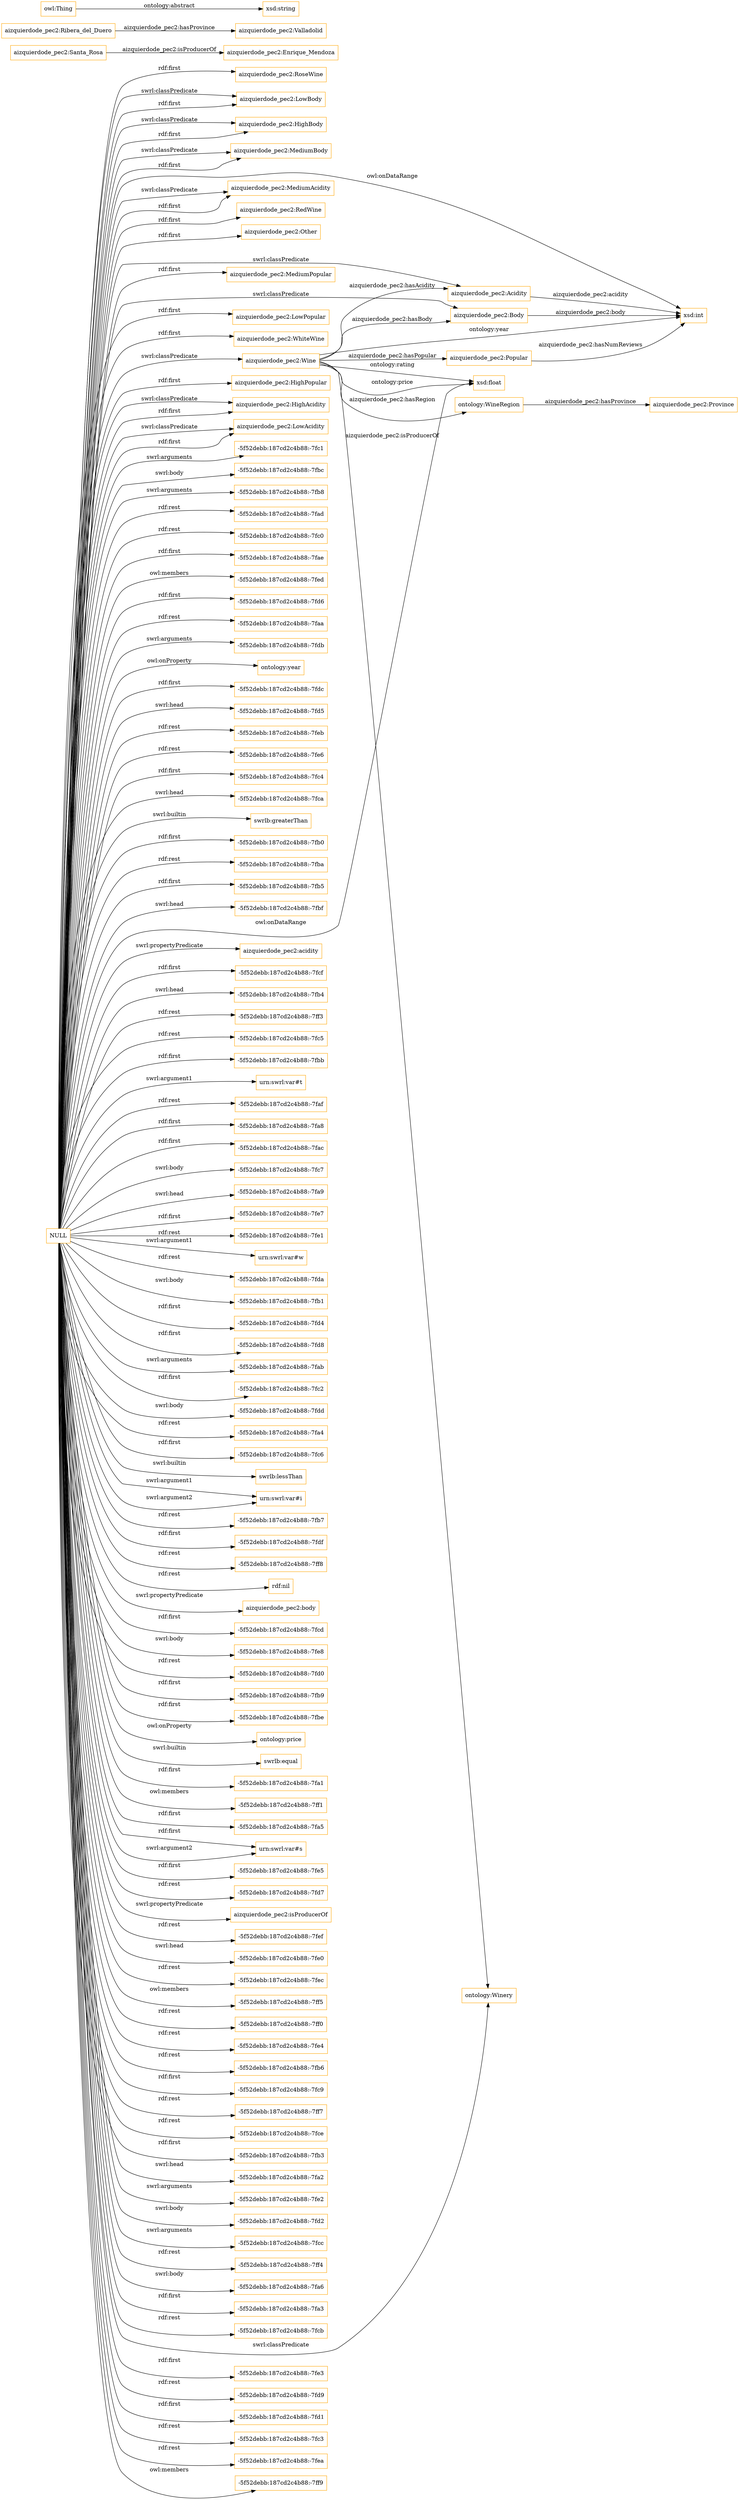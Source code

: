 digraph ar2dtool_diagram { 
rankdir=LR;
size="1501"
node [shape = rectangle, color="orange"]; "aizquierdode_pec2:RoseWine" "aizquierdode_pec2:LowBody" "aizquierdode_pec2:HighBody" "aizquierdode_pec2:MediumBody" "aizquierdode_pec2:Acidity" "aizquierdode_pec2:MediumAcidity" "aizquierdode_pec2:RedWine" "aizquierdode_pec2:Other" "aizquierdode_pec2:Wine" "aizquierdode_pec2:MediumPopular" "aizquierdode_pec2:Province" "ontology:Winery" "aizquierdode_pec2:LowPopular" "aizquierdode_pec2:WhiteWine" "aizquierdode_pec2:Body" "aizquierdode_pec2:Popular" "aizquierdode_pec2:HighPopular" "aizquierdode_pec2:HighAcidity" "ontology:WineRegion" "aizquierdode_pec2:LowAcidity" ; /*classes style*/
	"aizquierdode_pec2:Santa_Rosa" -> "aizquierdode_pec2:Enrique_Mendoza" [ label = "aizquierdode_pec2:isProducerOf" ];
	"NULL" -> "aizquierdode_pec2:HighBody" [ label = "swrl:classPredicate" ];
	"NULL" -> "-5f52debb:187cd2c4b88:-7fc1" [ label = "swrl:arguments" ];
	"NULL" -> "-5f52debb:187cd2c4b88:-7fbc" [ label = "swrl:body" ];
	"NULL" -> "aizquierdode_pec2:Body" [ label = "swrl:classPredicate" ];
	"NULL" -> "-5f52debb:187cd2c4b88:-7fb8" [ label = "swrl:arguments" ];
	"NULL" -> "-5f52debb:187cd2c4b88:-7fad" [ label = "rdf:rest" ];
	"NULL" -> "-5f52debb:187cd2c4b88:-7fc0" [ label = "rdf:rest" ];
	"NULL" -> "-5f52debb:187cd2c4b88:-7fae" [ label = "rdf:first" ];
	"NULL" -> "-5f52debb:187cd2c4b88:-7fed" [ label = "owl:members" ];
	"NULL" -> "-5f52debb:187cd2c4b88:-7fd6" [ label = "rdf:first" ];
	"NULL" -> "-5f52debb:187cd2c4b88:-7faa" [ label = "rdf:rest" ];
	"NULL" -> "-5f52debb:187cd2c4b88:-7fdb" [ label = "swrl:arguments" ];
	"NULL" -> "ontology:year" [ label = "owl:onProperty" ];
	"NULL" -> "-5f52debb:187cd2c4b88:-7fdc" [ label = "rdf:first" ];
	"NULL" -> "-5f52debb:187cd2c4b88:-7fd5" [ label = "swrl:head" ];
	"NULL" -> "-5f52debb:187cd2c4b88:-7feb" [ label = "rdf:rest" ];
	"NULL" -> "-5f52debb:187cd2c4b88:-7fe6" [ label = "rdf:rest" ];
	"NULL" -> "-5f52debb:187cd2c4b88:-7fc4" [ label = "rdf:first" ];
	"NULL" -> "-5f52debb:187cd2c4b88:-7fca" [ label = "swrl:head" ];
	"NULL" -> "aizquierdode_pec2:Wine" [ label = "swrl:classPredicate" ];
	"NULL" -> "swrlb:greaterThan" [ label = "swrl:builtin" ];
	"NULL" -> "aizquierdode_pec2:LowBody" [ label = "swrl:classPredicate" ];
	"NULL" -> "-5f52debb:187cd2c4b88:-7fb0" [ label = "rdf:first" ];
	"NULL" -> "-5f52debb:187cd2c4b88:-7fba" [ label = "rdf:rest" ];
	"NULL" -> "-5f52debb:187cd2c4b88:-7fb5" [ label = "rdf:first" ];
	"NULL" -> "aizquierdode_pec2:HighPopular" [ label = "rdf:first" ];
	"NULL" -> "aizquierdode_pec2:LowPopular" [ label = "rdf:first" ];
	"NULL" -> "-5f52debb:187cd2c4b88:-7fbf" [ label = "swrl:head" ];
	"NULL" -> "xsd:float" [ label = "owl:onDataRange" ];
	"NULL" -> "aizquierdode_pec2:acidity" [ label = "swrl:propertyPredicate" ];
	"NULL" -> "-5f52debb:187cd2c4b88:-7fcf" [ label = "rdf:first" ];
	"NULL" -> "aizquierdode_pec2:LowAcidity" [ label = "rdf:first" ];
	"NULL" -> "aizquierdode_pec2:WhiteWine" [ label = "rdf:first" ];
	"NULL" -> "-5f52debb:187cd2c4b88:-7fb4" [ label = "swrl:head" ];
	"NULL" -> "-5f52debb:187cd2c4b88:-7ff3" [ label = "rdf:rest" ];
	"NULL" -> "-5f52debb:187cd2c4b88:-7fc5" [ label = "rdf:rest" ];
	"NULL" -> "-5f52debb:187cd2c4b88:-7fbb" [ label = "rdf:first" ];
	"NULL" -> "urn:swrl:var#t" [ label = "swrl:argument1" ];
	"NULL" -> "-5f52debb:187cd2c4b88:-7faf" [ label = "rdf:rest" ];
	"NULL" -> "-5f52debb:187cd2c4b88:-7fa8" [ label = "rdf:first" ];
	"NULL" -> "-5f52debb:187cd2c4b88:-7fac" [ label = "rdf:first" ];
	"NULL" -> "-5f52debb:187cd2c4b88:-7fc7" [ label = "swrl:body" ];
	"NULL" -> "-5f52debb:187cd2c4b88:-7fa9" [ label = "swrl:head" ];
	"NULL" -> "-5f52debb:187cd2c4b88:-7fe7" [ label = "rdf:first" ];
	"NULL" -> "-5f52debb:187cd2c4b88:-7fe1" [ label = "rdf:rest" ];
	"NULL" -> "urn:swrl:var#w" [ label = "swrl:argument1" ];
	"NULL" -> "-5f52debb:187cd2c4b88:-7fda" [ label = "rdf:rest" ];
	"NULL" -> "ontology:Winery" [ label = "swrl:classPredicate" ];
	"NULL" -> "-5f52debb:187cd2c4b88:-7fb1" [ label = "swrl:body" ];
	"NULL" -> "aizquierdode_pec2:MediumAcidity" [ label = "swrl:classPredicate" ];
	"NULL" -> "-5f52debb:187cd2c4b88:-7fd4" [ label = "rdf:first" ];
	"NULL" -> "-5f52debb:187cd2c4b88:-7fd8" [ label = "rdf:first" ];
	"NULL" -> "-5f52debb:187cd2c4b88:-7fab" [ label = "swrl:arguments" ];
	"NULL" -> "aizquierdode_pec2:RoseWine" [ label = "rdf:first" ];
	"NULL" -> "-5f52debb:187cd2c4b88:-7fc2" [ label = "rdf:first" ];
	"NULL" -> "-5f52debb:187cd2c4b88:-7fdd" [ label = "swrl:body" ];
	"NULL" -> "-5f52debb:187cd2c4b88:-7fa4" [ label = "rdf:rest" ];
	"NULL" -> "-5f52debb:187cd2c4b88:-7fc6" [ label = "rdf:first" ];
	"NULL" -> "swrlb:lessThan" [ label = "swrl:builtin" ];
	"NULL" -> "urn:swrl:var#i" [ label = "swrl:argument1" ];
	"NULL" -> "-5f52debb:187cd2c4b88:-7fb7" [ label = "rdf:rest" ];
	"NULL" -> "-5f52debb:187cd2c4b88:-7fdf" [ label = "rdf:first" ];
	"NULL" -> "-5f52debb:187cd2c4b88:-7ff8" [ label = "rdf:rest" ];
	"NULL" -> "aizquierdode_pec2:RedWine" [ label = "rdf:first" ];
	"NULL" -> "rdf:nil" [ label = "rdf:rest" ];
	"NULL" -> "aizquierdode_pec2:body" [ label = "swrl:propertyPredicate" ];
	"NULL" -> "-5f52debb:187cd2c4b88:-7fcd" [ label = "rdf:first" ];
	"NULL" -> "-5f52debb:187cd2c4b88:-7fe8" [ label = "swrl:body" ];
	"NULL" -> "aizquierdode_pec2:HighAcidity" [ label = "rdf:first" ];
	"NULL" -> "-5f52debb:187cd2c4b88:-7fd0" [ label = "rdf:rest" ];
	"NULL" -> "-5f52debb:187cd2c4b88:-7fb9" [ label = "rdf:first" ];
	"NULL" -> "-5f52debb:187cd2c4b88:-7fbe" [ label = "rdf:first" ];
	"NULL" -> "ontology:price" [ label = "owl:onProperty" ];
	"NULL" -> "aizquierdode_pec2:MediumPopular" [ label = "rdf:first" ];
	"NULL" -> "swrlb:equal" [ label = "swrl:builtin" ];
	"NULL" -> "-5f52debb:187cd2c4b88:-7fa1" [ label = "rdf:first" ];
	"NULL" -> "-5f52debb:187cd2c4b88:-7ff1" [ label = "owl:members" ];
	"NULL" -> "aizquierdode_pec2:LowBody" [ label = "rdf:first" ];
	"NULL" -> "-5f52debb:187cd2c4b88:-7fa5" [ label = "rdf:first" ];
	"NULL" -> "urn:swrl:var#s" [ label = "rdf:first" ];
	"NULL" -> "-5f52debb:187cd2c4b88:-7fe5" [ label = "rdf:first" ];
	"NULL" -> "-5f52debb:187cd2c4b88:-7fd7" [ label = "rdf:rest" ];
	"NULL" -> "aizquierdode_pec2:MediumAcidity" [ label = "rdf:first" ];
	"NULL" -> "aizquierdode_pec2:isProducerOf" [ label = "swrl:propertyPredicate" ];
	"NULL" -> "-5f52debb:187cd2c4b88:-7fef" [ label = "rdf:rest" ];
	"NULL" -> "aizquierdode_pec2:MediumBody" [ label = "swrl:classPredicate" ];
	"NULL" -> "urn:swrl:var#s" [ label = "swrl:argument2" ];
	"NULL" -> "-5f52debb:187cd2c4b88:-7fe0" [ label = "swrl:head" ];
	"NULL" -> "aizquierdode_pec2:LowAcidity" [ label = "swrl:classPredicate" ];
	"NULL" -> "aizquierdode_pec2:MediumBody" [ label = "rdf:first" ];
	"NULL" -> "-5f52debb:187cd2c4b88:-7fec" [ label = "rdf:rest" ];
	"NULL" -> "-5f52debb:187cd2c4b88:-7ff5" [ label = "owl:members" ];
	"NULL" -> "-5f52debb:187cd2c4b88:-7ff0" [ label = "rdf:rest" ];
	"NULL" -> "-5f52debb:187cd2c4b88:-7fe4" [ label = "rdf:rest" ];
	"NULL" -> "urn:swrl:var#i" [ label = "swrl:argument2" ];
	"NULL" -> "-5f52debb:187cd2c4b88:-7fb6" [ label = "rdf:rest" ];
	"NULL" -> "aizquierdode_pec2:HighAcidity" [ label = "swrl:classPredicate" ];
	"NULL" -> "-5f52debb:187cd2c4b88:-7fc9" [ label = "rdf:first" ];
	"NULL" -> "-5f52debb:187cd2c4b88:-7ff7" [ label = "rdf:rest" ];
	"NULL" -> "-5f52debb:187cd2c4b88:-7fce" [ label = "rdf:rest" ];
	"NULL" -> "-5f52debb:187cd2c4b88:-7fb3" [ label = "rdf:first" ];
	"NULL" -> "-5f52debb:187cd2c4b88:-7fa2" [ label = "swrl:head" ];
	"NULL" -> "-5f52debb:187cd2c4b88:-7fe2" [ label = "swrl:arguments" ];
	"NULL" -> "-5f52debb:187cd2c4b88:-7fd2" [ label = "swrl:body" ];
	"NULL" -> "-5f52debb:187cd2c4b88:-7fcc" [ label = "swrl:arguments" ];
	"NULL" -> "-5f52debb:187cd2c4b88:-7ff4" [ label = "rdf:rest" ];
	"NULL" -> "-5f52debb:187cd2c4b88:-7fa6" [ label = "swrl:body" ];
	"NULL" -> "-5f52debb:187cd2c4b88:-7fa3" [ label = "rdf:first" ];
	"NULL" -> "-5f52debb:187cd2c4b88:-7fcb" [ label = "rdf:rest" ];
	"NULL" -> "xsd:int" [ label = "owl:onDataRange" ];
	"NULL" -> "aizquierdode_pec2:HighBody" [ label = "rdf:first" ];
	"NULL" -> "-5f52debb:187cd2c4b88:-7fe3" [ label = "rdf:first" ];
	"NULL" -> "aizquierdode_pec2:Acidity" [ label = "swrl:classPredicate" ];
	"NULL" -> "-5f52debb:187cd2c4b88:-7fd9" [ label = "rdf:rest" ];
	"NULL" -> "aizquierdode_pec2:Other" [ label = "rdf:first" ];
	"NULL" -> "-5f52debb:187cd2c4b88:-7fd1" [ label = "rdf:first" ];
	"NULL" -> "-5f52debb:187cd2c4b88:-7fc3" [ label = "rdf:rest" ];
	"NULL" -> "-5f52debb:187cd2c4b88:-7fea" [ label = "rdf:rest" ];
	"NULL" -> "-5f52debb:187cd2c4b88:-7ff9" [ label = "owl:members" ];
	"aizquierdode_pec2:Ribera_del_Duero" -> "aizquierdode_pec2:Valladolid" [ label = "aizquierdode_pec2:hasProvince" ];
	"aizquierdode_pec2:Popular" -> "xsd:int" [ label = "aizquierdode_pec2:hasNumReviews" ];
	"aizquierdode_pec2:Wine" -> "ontology:WineRegion" [ label = "aizquierdode_pec2:hasRegion" ];
	"aizquierdode_pec2:Acidity" -> "xsd:int" [ label = "aizquierdode_pec2:acidity" ];
	"aizquierdode_pec2:Wine" -> "xsd:float" [ label = "ontology:rating" ];
	"aizquierdode_pec2:Wine" -> "ontology:Winery" [ label = "aizquierdode_pec2:isProducerOf" ];
	"owl:Thing" -> "xsd:string" [ label = "ontology:abstract" ];
	"aizquierdode_pec2:Wine" -> "aizquierdode_pec2:Body" [ label = "aizquierdode_pec2:hasBody" ];
	"aizquierdode_pec2:Wine" -> "aizquierdode_pec2:Popular" [ label = "aizquierdode_pec2:hasPopular" ];
	"aizquierdode_pec2:Wine" -> "xsd:float" [ label = "ontology:price" ];
	"aizquierdode_pec2:Wine" -> "xsd:int" [ label = "ontology:year" ];
	"ontology:WineRegion" -> "aizquierdode_pec2:Province" [ label = "aizquierdode_pec2:hasProvince" ];
	"aizquierdode_pec2:Body" -> "xsd:int" [ label = "aizquierdode_pec2:body" ];
	"aizquierdode_pec2:Wine" -> "aizquierdode_pec2:Acidity" [ label = "aizquierdode_pec2:hasAcidity" ];

}
